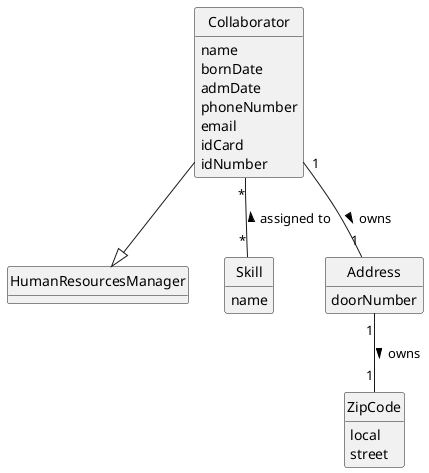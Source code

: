 @startuml
skinparam monochrome true
skinparam packageStyle rectangle
skinparam shadowing false

skinparam classAttributeIconSize 0

hide circle
hide methods

class HumanResourcesManager {}

class Collaborator {
    name
    bornDate
    admDate
    phoneNumber
    email
    idCard
    idNumber
}

class Skill {
    name
}

class Address {
    doorNumber
}

class ZipCode {
    local
    street
}


Collaborator --|> HumanResourcesManager
Collaborator "*" -- "*" Skill : assigned to <
Collaborator "1" -- "1" Address: owns >
Address "1" -- "1" ZipCode : owns >

@enduml